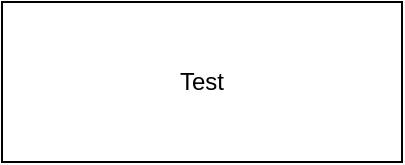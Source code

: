 <mxfile version="20.3.7" type="github">
  <diagram id="Z-lftp1KOIkivCEh9EIT" name="第 1 页">
    <mxGraphModel dx="1037" dy="579" grid="1" gridSize="10" guides="1" tooltips="1" connect="1" arrows="1" fold="1" page="1" pageScale="1" pageWidth="827" pageHeight="1169" math="0" shadow="0">
      <root>
        <mxCell id="0" />
        <mxCell id="1" parent="0" />
        <mxCell id="bi_qZJG_677tl6Z2dT7U-4" value="Test" style="rounded=0;whiteSpace=wrap;html=1;" vertex="1" parent="1">
          <mxGeometry x="350" y="220" width="200" height="80" as="geometry" />
        </mxCell>
      </root>
    </mxGraphModel>
  </diagram>
</mxfile>

